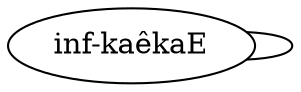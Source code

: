 graph  {
	"inf-kaêkaE"	 [cell=inf,
		tense=inf,
		weight=1.0];
	"inf-kaêkaE" -- "inf-kaêkaE"	 [weight=1.0];
}
